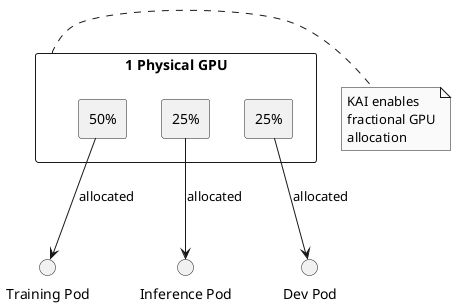 @startuml
!define ICONURL https://raw.githubusercontent.com/tupadr3/plantuml-icon-font-sprites/v2.4.0
skinparam monochrome true
skinparam shadowing false

rectangle "1 Physical GPU" as GPU {
  rectangle "50%" as P1
  rectangle "25%" as P2  
  rectangle "25%" as P3
}

P1 -down-> "Training Pod" : allocated
P2 -down-> "Inference Pod" : allocated
P3 -down-> "Dev Pod" : allocated

note right of GPU : KAI enables\nfractional GPU\nallocation
@enduml